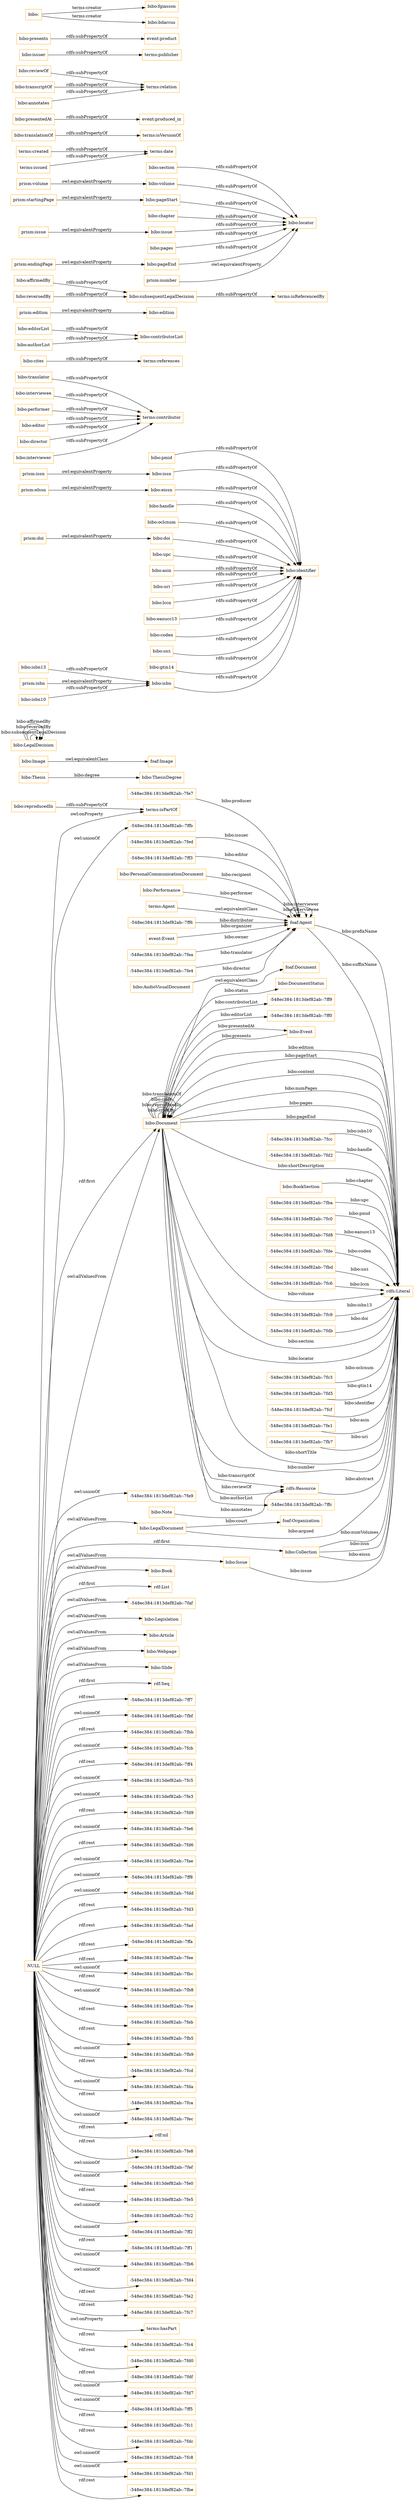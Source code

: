 digraph ar2dtool_diagram { 
rankdir=LR;
size="1501"
node [shape = rectangle, color="orange"]; "-548ec384:1813def82ab:-7fed" "-548ec384:1813def82ab:-7ff3" "bibo:Document" "-548ec384:1813def82ab:-7fcc" "bibo:Book" "-548ec384:1813def82ab:-7fd2" "-548ec384:1813def82ab:-7ffc" "rdf:List" "foaf:Document" "bibo:PersonalCommunicationDocument" "bibo:LegalDocument" "bibo:DocumentStatus" "bibo:Performance" "-548ec384:1813def82ab:-7ff9" "-548ec384:1813def82ab:-7faf" "bibo:Legislation" "bibo:BookSection" "bibo:ThesisDegree" "bibo:Article" "-548ec384:1813def82ab:-7fba" "-548ec384:1813def82ab:-7fc0" "-548ec384:1813def82ab:-7fd8" "-548ec384:1813def82ab:-7fde" "terms:Agent" "-548ec384:1813def82ab:-7fbd" "-548ec384:1813def82ab:-7ff6" "-548ec384:1813def82ab:-7fc6" "event:Event" "rdfs:Resource" "-548ec384:1813def82ab:-7fea" "-548ec384:1813def82ab:-7fc9" "foaf:Organization" "-548ec384:1813def82ab:-7fdb" "-548ec384:1813def82ab:-7ff0" "foaf:Agent" "-548ec384:1813def82ab:-7fe4" "bibo:Collection" "bibo:Webpage" "bibo:Note" "bibo:AudioVisualDocument" "bibo:Image" "-548ec384:1813def82ab:-7fc3" "bibo:Thesis" "bibo:Event" "-548ec384:1813def82ab:-7fd5" "-548ec384:1813def82ab:-7fe7" "bibo:LegalDecision" "foaf:Image" "-548ec384:1813def82ab:-7fcf" "bibo:Slide" "rdf:Seq" "-548ec384:1813def82ab:-7fe1" "-548ec384:1813def82ab:-7fb7" "bibo:Issue" ; /*classes style*/
	"bibo:isbn" -> "bibo:identifier" [ label = "rdfs:subPropertyOf" ];
	"bibo:isbn13" -> "bibo:isbn" [ label = "rdfs:subPropertyOf" ];
	"bibo:translator" -> "terms:contributor" [ label = "rdfs:subPropertyOf" ];
	"bibo:cites" -> "terms:references" [ label = "rdfs:subPropertyOf" ];
	"bibo:editorList" -> "bibo:contributorList" [ label = "rdfs:subPropertyOf" ];
	"prism:edition" -> "bibo:edition" [ label = "owl:equivalentProperty" ];
	"bibo:affirmedBy" -> "bibo:subsequentLegalDecision" [ label = "rdfs:subPropertyOf" ];
	"bibo:section" -> "bibo:locator" [ label = "rdfs:subPropertyOf" ];
	"terms:Agent" -> "foaf:Agent" [ label = "owl:equivalentClass" ];
	"bibo:interviewee" -> "terms:contributor" [ label = "rdfs:subPropertyOf" ];
	"terms:created" -> "terms:date" [ label = "rdfs:subPropertyOf" ];
	"bibo:pmid" -> "bibo:identifier" [ label = "rdfs:subPropertyOf" ];
	"bibo:issn" -> "bibo:identifier" [ label = "rdfs:subPropertyOf" ];
	"bibo:translationOf" -> "terms:isVersionOf" [ label = "rdfs:subPropertyOf" ];
	"prism:eIssn" -> "bibo:eissn" [ label = "owl:equivalentProperty" ];
	"prism:isbn" -> "bibo:isbn" [ label = "owl:equivalentProperty" ];
	"prism:volume" -> "bibo:volume" [ label = "owl:equivalentProperty" ];
	"bibo:reproducedIn" -> "terms:isPartOf" [ label = "rdfs:subPropertyOf" ];
	"bibo:presentedAt" -> "event:produced_in" [ label = "rdfs:subPropertyOf" ];
	"bibo:handle" -> "bibo:identifier" [ label = "rdfs:subPropertyOf" ];
	"bibo:pageStart" -> "bibo:locator" [ label = "rdfs:subPropertyOf" ];
	"bibo:chapter" -> "bibo:locator" [ label = "rdfs:subPropertyOf" ];
	"bibo:issue" -> "bibo:locator" [ label = "rdfs:subPropertyOf" ];
	"bibo:pages" -> "bibo:locator" [ label = "rdfs:subPropertyOf" ];
	"bibo:oclcnum" -> "bibo:identifier" [ label = "rdfs:subPropertyOf" ];
	"prism:endingPage" -> "bibo:pageEnd" [ label = "owl:equivalentProperty" ];
	"prism:startingPage" -> "bibo:pageStart" [ label = "owl:equivalentProperty" ];
	"bibo:reviewOf" -> "terms:relation" [ label = "rdfs:subPropertyOf" ];
	"bibo:authorList" -> "bibo:contributorList" [ label = "rdfs:subPropertyOf" ];
	"bibo:issuer" -> "terms:publisher" [ label = "rdfs:subPropertyOf" ];
	"bibo:eissn" -> "bibo:identifier" [ label = "rdfs:subPropertyOf" ];
	"bibo:performer" -> "terms:contributor" [ label = "rdfs:subPropertyOf" ];
	"bibo:isbn10" -> "bibo:isbn" [ label = "rdfs:subPropertyOf" ];
	"NULL" -> "rdf:Seq" [ label = "rdf:first" ];
	"NULL" -> "-548ec384:1813def82ab:-7fbf" [ label = "owl:unionOf" ];
	"NULL" -> "-548ec384:1813def82ab:-7fbb" [ label = "rdf:rest" ];
	"NULL" -> "-548ec384:1813def82ab:-7fcb" [ label = "owl:unionOf" ];
	"NULL" -> "-548ec384:1813def82ab:-7ff4" [ label = "rdf:rest" ];
	"NULL" -> "-548ec384:1813def82ab:-7fc5" [ label = "owl:unionOf" ];
	"NULL" -> "-548ec384:1813def82ab:-7fe3" [ label = "owl:unionOf" ];
	"NULL" -> "-548ec384:1813def82ab:-7fd9" [ label = "rdf:rest" ];
	"NULL" -> "-548ec384:1813def82ab:-7fe6" [ label = "owl:unionOf" ];
	"NULL" -> "-548ec384:1813def82ab:-7fd6" [ label = "rdf:rest" ];
	"NULL" -> "-548ec384:1813def82ab:-7fae" [ label = "owl:unionOf" ];
	"NULL" -> "-548ec384:1813def82ab:-7ff8" [ label = "owl:unionOf" ];
	"NULL" -> "-548ec384:1813def82ab:-7fdd" [ label = "owl:unionOf" ];
	"NULL" -> "-548ec384:1813def82ab:-7fd3" [ label = "rdf:rest" ];
	"NULL" -> "-548ec384:1813def82ab:-7fad" [ label = "rdf:rest" ];
	"NULL" -> "-548ec384:1813def82ab:-7ffa" [ label = "rdf:rest" ];
	"NULL" -> "-548ec384:1813def82ab:-7fee" [ label = "rdf:rest" ];
	"NULL" -> "bibo:Document" [ label = "owl:allValuesFrom" ];
	"NULL" -> "-548ec384:1813def82ab:-7fbc" [ label = "owl:unionOf" ];
	"NULL" -> "-548ec384:1813def82ab:-7fb8" [ label = "rdf:rest" ];
	"NULL" -> "-548ec384:1813def82ab:-7fce" [ label = "owl:unionOf" ];
	"NULL" -> "-548ec384:1813def82ab:-7feb" [ label = "rdf:rest" ];
	"NULL" -> "-548ec384:1813def82ab:-7fb5" [ label = "rdf:rest" ];
	"NULL" -> "bibo:Slide" [ label = "owl:allValuesFrom" ];
	"NULL" -> "-548ec384:1813def82ab:-7fb9" [ label = "owl:unionOf" ];
	"NULL" -> "-548ec384:1813def82ab:-7fcd" [ label = "rdf:rest" ];
	"NULL" -> "bibo:Webpage" [ label = "owl:allValuesFrom" ];
	"NULL" -> "-548ec384:1813def82ab:-7fda" [ label = "owl:unionOf" ];
	"NULL" -> "-548ec384:1813def82ab:-7fca" [ label = "rdf:rest" ];
	"NULL" -> "-548ec384:1813def82ab:-7fec" [ label = "owl:unionOf" ];
	"NULL" -> "rdf:nil" [ label = "rdf:rest" ];
	"NULL" -> "bibo:Document" [ label = "rdf:first" ];
	"NULL" -> "-548ec384:1813def82ab:-7fe8" [ label = "rdf:rest" ];
	"NULL" -> "-548ec384:1813def82ab:-7fef" [ label = "owl:unionOf" ];
	"NULL" -> "-548ec384:1813def82ab:-7fe0" [ label = "owl:unionOf" ];
	"NULL" -> "-548ec384:1813def82ab:-7fe5" [ label = "rdf:rest" ];
	"NULL" -> "-548ec384:1813def82ab:-7fc2" [ label = "owl:unionOf" ];
	"NULL" -> "-548ec384:1813def82ab:-7ff2" [ label = "owl:unionOf" ];
	"NULL" -> "-548ec384:1813def82ab:-7ff1" [ label = "rdf:rest" ];
	"NULL" -> "-548ec384:1813def82ab:-7fb6" [ label = "owl:unionOf" ];
	"NULL" -> "-548ec384:1813def82ab:-7fd4" [ label = "owl:unionOf" ];
	"NULL" -> "-548ec384:1813def82ab:-7fe2" [ label = "rdf:rest" ];
	"NULL" -> "bibo:Issue" [ label = "owl:allValuesFrom" ];
	"NULL" -> "bibo:Legislation" [ label = "owl:allValuesFrom" ];
	"NULL" -> "-548ec384:1813def82ab:-7fc7" [ label = "rdf:rest" ];
	"NULL" -> "rdf:List" [ label = "rdf:first" ];
	"NULL" -> "terms:hasPart" [ label = "owl:onProperty" ];
	"NULL" -> "-548ec384:1813def82ab:-7fc4" [ label = "rdf:rest" ];
	"NULL" -> "bibo:Collection" [ label = "rdf:first" ];
	"NULL" -> "-548ec384:1813def82ab:-7fd0" [ label = "rdf:rest" ];
	"NULL" -> "-548ec384:1813def82ab:-7fdf" [ label = "rdf:rest" ];
	"NULL" -> "-548ec384:1813def82ab:-7fd7" [ label = "owl:unionOf" ];
	"NULL" -> "bibo:Article" [ label = "owl:allValuesFrom" ];
	"NULL" -> "bibo:LegalDocument" [ label = "owl:allValuesFrom" ];
	"NULL" -> "-548ec384:1813def82ab:-7ff5" [ label = "owl:unionOf" ];
	"NULL" -> "-548ec384:1813def82ab:-7fc1" [ label = "rdf:rest" ];
	"NULL" -> "terms:isPartOf" [ label = "owl:onProperty" ];
	"NULL" -> "-548ec384:1813def82ab:-7fdc" [ label = "rdf:rest" ];
	"NULL" -> "-548ec384:1813def82ab:-7fc8" [ label = "owl:unionOf" ];
	"NULL" -> "-548ec384:1813def82ab:-7fd1" [ label = "owl:unionOf" ];
	"NULL" -> "-548ec384:1813def82ab:-7faf" [ label = "owl:allValuesFrom" ];
	"NULL" -> "bibo:Book" [ label = "owl:allValuesFrom" ];
	"NULL" -> "-548ec384:1813def82ab:-7fbe" [ label = "rdf:rest" ];
	"NULL" -> "-548ec384:1813def82ab:-7ffb" [ label = "owl:unionOf" ];
	"NULL" -> "-548ec384:1813def82ab:-7fe9" [ label = "owl:unionOf" ];
	"NULL" -> "-548ec384:1813def82ab:-7ff7" [ label = "rdf:rest" ];
	"bibo:subsequentLegalDecision" -> "terms:isReferencedBy" [ label = "rdfs:subPropertyOf" ];
	"bibo:transcriptOf" -> "terms:relation" [ label = "rdfs:subPropertyOf" ];
	"prism:doi" -> "bibo:doi" [ label = "owl:equivalentProperty" ];
	"prism:number" -> "bibo:locator" [ label = "owl:equivalentProperty" ];
	"bibo:editor" -> "terms:contributor" [ label = "rdfs:subPropertyOf" ];
	"bibo:reversedBy" -> "bibo:subsequentLegalDecision" [ label = "rdfs:subPropertyOf" ];
	"bibo:presents" -> "event:product" [ label = "rdfs:subPropertyOf" ];
	"prism:issn" -> "bibo:issn" [ label = "owl:equivalentProperty" ];
	"bibo:Document" -> "foaf:Document" [ label = "owl:equivalentClass" ];
	"bibo:upc" -> "bibo:identifier" [ label = "rdfs:subPropertyOf" ];
	"bibo:doi" -> "bibo:identifier" [ label = "rdfs:subPropertyOf" ];
	"bibo:annotates" -> "terms:relation" [ label = "rdfs:subPropertyOf" ];
	"bibo:asin" -> "bibo:identifier" [ label = "rdfs:subPropertyOf" ];
	"bibo:uri" -> "bibo:identifier" [ label = "rdfs:subPropertyOf" ];
	"bibo:pageEnd" -> "bibo:locator" [ label = "rdfs:subPropertyOf" ];
	"bibo:Image" -> "foaf:Image" [ label = "owl:equivalentClass" ];
	"terms:issued" -> "terms:date" [ label = "rdfs:subPropertyOf" ];
	"bibo:lccn" -> "bibo:identifier" [ label = "rdfs:subPropertyOf" ];
	"bibo:volume" -> "bibo:locator" [ label = "rdfs:subPropertyOf" ];
	"bibo:eanucc13" -> "bibo:identifier" [ label = "rdfs:subPropertyOf" ];
	"bibo:coden" -> "bibo:identifier" [ label = "rdfs:subPropertyOf" ];
	"bibo:director" -> "terms:contributor" [ label = "rdfs:subPropertyOf" ];
	"bibo:sici" -> "bibo:identifier" [ label = "rdfs:subPropertyOf" ];
	"bibo:interviewer" -> "terms:contributor" [ label = "rdfs:subPropertyOf" ];
	"prism:issue" -> "bibo:issue" [ label = "owl:equivalentProperty" ];
	"bibo:" -> "bibo:fgiasson" [ label = "terms:creator" ];
	"bibo:" -> "bibo:bdarcus" [ label = "terms:creator" ];
	"bibo:gtin14" -> "bibo:identifier" [ label = "rdfs:subPropertyOf" ];
	"-548ec384:1813def82ab:-7fd5" -> "rdfs:Literal" [ label = "bibo:gtin14" ];
	"bibo:AudioVisualDocument" -> "foaf:Agent" [ label = "bibo:director" ];
	"bibo:Document" -> "rdfs:Resource" [ label = "bibo:reviewOf" ];
	"bibo:Document" -> "rdfs:Literal" [ label = "bibo:edition" ];
	"bibo:Document" -> "bibo:DocumentStatus" [ label = "bibo:status" ];
	"bibo:LegalDecision" -> "bibo:LegalDecision" [ label = "bibo:subsequentLegalDecision" ];
	"bibo:Collection" -> "rdfs:Literal" [ label = "bibo:issn" ];
	"foaf:Agent" -> "rdfs:Literal" [ label = "bibo:suffixName" ];
	"bibo:LegalDecision" -> "bibo:LegalDecision" [ label = "bibo:reversedBy" ];
	"rdfs:Resource" -> "rdfs:Literal" [ label = "bibo:abstract" ];
	"bibo:Document" -> "rdfs:Literal" [ label = "bibo:pageStart" ];
	"bibo:Performance" -> "foaf:Agent" [ label = "bibo:performer" ];
	"bibo:Document" -> "rdfs:Literal" [ label = "bibo:content" ];
	"-548ec384:1813def82ab:-7fd2" -> "rdfs:Literal" [ label = "bibo:handle" ];
	"bibo:Note" -> "rdfs:Resource" [ label = "bibo:annotates" ];
	"bibo:Document" -> "rdfs:Literal" [ label = "bibo:numPages" ];
	"-548ec384:1813def82ab:-7fb7" -> "rdfs:Literal" [ label = "bibo:uri" ];
	"foaf:Agent" -> "foaf:Agent" [ label = "bibo:interviewee" ];
	"bibo:BookSection" -> "rdfs:Literal" [ label = "bibo:chapter" ];
	"-548ec384:1813def82ab:-7fe7" -> "foaf:Agent" [ label = "bibo:producer" ];
	"bibo:Document" -> "rdfs:Literal" [ label = "bibo:pages" ];
	"bibo:Document" -> "-548ec384:1813def82ab:-7ffc" [ label = "bibo:authorList" ];
	"bibo:LegalDocument" -> "foaf:Organization" [ label = "bibo:court" ];
	"-548ec384:1813def82ab:-7fed" -> "foaf:Agent" [ label = "bibo:issuer" ];
	"bibo:Collection" -> "rdfs:Literal" [ label = "bibo:eissn" ];
	"-548ec384:1813def82ab:-7ff6" -> "foaf:Agent" [ label = "bibo:distributor" ];
	"bibo:Issue" -> "rdfs:Literal" [ label = "bibo:issue" ];
	"bibo:Document" -> "rdfs:Literal" [ label = "bibo:pageEnd" ];
	"bibo:Document" -> "-548ec384:1813def82ab:-7ff9" [ label = "bibo:contributorList" ];
	"foaf:Agent" -> "foaf:Agent" [ label = "bibo:interviewer" ];
	"bibo:Document" -> "bibo:Document" [ label = "bibo:citedBy" ];
	"-548ec384:1813def82ab:-7fcf" -> "rdfs:Literal" [ label = "bibo:identifier" ];
	"bibo:LegalDecision" -> "bibo:LegalDecision" [ label = "bibo:affirmedBy" ];
	"-548ec384:1813def82ab:-7fde" -> "rdfs:Literal" [ label = "bibo:coden" ];
	"bibo:Document" -> "rdfs:Literal" [ label = "bibo:shortDescription" ];
	"event:Event" -> "foaf:Agent" [ label = "bibo:organizer" ];
	"bibo:Collection" -> "rdfs:Literal" [ label = "bibo:numVolumes" ];
	"-548ec384:1813def82ab:-7fdb" -> "rdfs:Literal" [ label = "bibo:doi" ];
	"-548ec384:1813def82ab:-7fc0" -> "rdfs:Literal" [ label = "bibo:pmid" ];
	"-548ec384:1813def82ab:-7fcc" -> "rdfs:Literal" [ label = "bibo:isbn10" ];
	"bibo:Thesis" -> "bibo:ThesisDegree" [ label = "bibo:degree" ];
	"-548ec384:1813def82ab:-7fc9" -> "rdfs:Literal" [ label = "bibo:isbn13" ];
	"bibo:Document" -> "bibo:Document" [ label = "bibo:reproducedIn" ];
	"bibo:Document" -> "rdfs:Literal" [ label = "bibo:volume" ];
	"bibo:Event" -> "bibo:Document" [ label = "bibo:presents" ];
	"-548ec384:1813def82ab:-7fe1" -> "rdfs:Literal" [ label = "bibo:asin" ];
	"bibo:Document" -> "bibo:Event" [ label = "bibo:presentedAt" ];
	"bibo:Document" -> "rdfs:Literal" [ label = "bibo:section" ];
	"-548ec384:1813def82ab:-7fba" -> "rdfs:Literal" [ label = "bibo:upc" ];
	"bibo:LegalDocument" -> "rdfs:Literal" [ label = "bibo:argued" ];
	"-548ec384:1813def82ab:-7ff3" -> "foaf:Agent" [ label = "bibo:editor" ];
	"bibo:Document" -> "bibo:Document" [ label = "bibo:cites" ];
	"bibo:Document" -> "rdfs:Resource" [ label = "bibo:transcriptOf" ];
	"bibo:Document" -> "rdfs:Literal" [ label = "bibo:locator" ];
	"-548ec384:1813def82ab:-7fd8" -> "rdfs:Literal" [ label = "bibo:eanucc13" ];
	"bibo:PersonalCommunicationDocument" -> "foaf:Agent" [ label = "bibo:recipient" ];
	"bibo:Document" -> "-548ec384:1813def82ab:-7ff0" [ label = "bibo:editorList" ];
	"-548ec384:1813def82ab:-7fea" -> "foaf:Agent" [ label = "bibo:owner" ];
	"-548ec384:1813def82ab:-7fbd" -> "rdfs:Literal" [ label = "bibo:sici" ];
	"-548ec384:1813def82ab:-7fe4" -> "foaf:Agent" [ label = "bibo:translator" ];
	"foaf:Agent" -> "rdfs:Literal" [ label = "bibo:prefixName" ];
	"bibo:Document" -> "bibo:Document" [ label = "bibo:translationOf" ];
	"-548ec384:1813def82ab:-7fc3" -> "rdfs:Literal" [ label = "bibo:oclcnum" ];
	"-548ec384:1813def82ab:-7fc6" -> "rdfs:Literal" [ label = "bibo:lccn" ];
	"bibo:Document" -> "rdfs:Literal" [ label = "bibo:shortTitle" ];
	"bibo:Document" -> "rdfs:Literal" [ label = "bibo:number" ];

}
